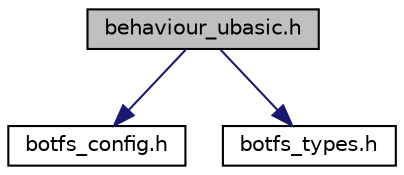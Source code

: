 digraph G
{
  edge [fontname="Helvetica",fontsize="10",labelfontname="Helvetica",labelfontsize="10"];
  node [fontname="Helvetica",fontsize="10",shape=record];
  Node1 [label="behaviour_ubasic.h",height=0.2,width=0.4,color="black", fillcolor="grey75", style="filled" fontcolor="black"];
  Node1 -> Node2 [color="midnightblue",fontsize="10",style="solid",fontname="Helvetica"];
  Node2 [label="botfs_config.h",height=0.2,width=0.4,color="black", fillcolor="white", style="filled",URL="$botfs__config_8h.html",tooltip="Konfig-Optionen fuer Dateisystem BotFS."];
  Node1 -> Node3 [color="midnightblue",fontsize="10",style="solid",fontname="Helvetica"];
  Node3 [label="botfs_types.h",height=0.2,width=0.4,color="black", fillcolor="white", style="filled",URL="$botfs__types_8h.html",tooltip="Datentypen fuer Dateisystem BotFS."];
}
